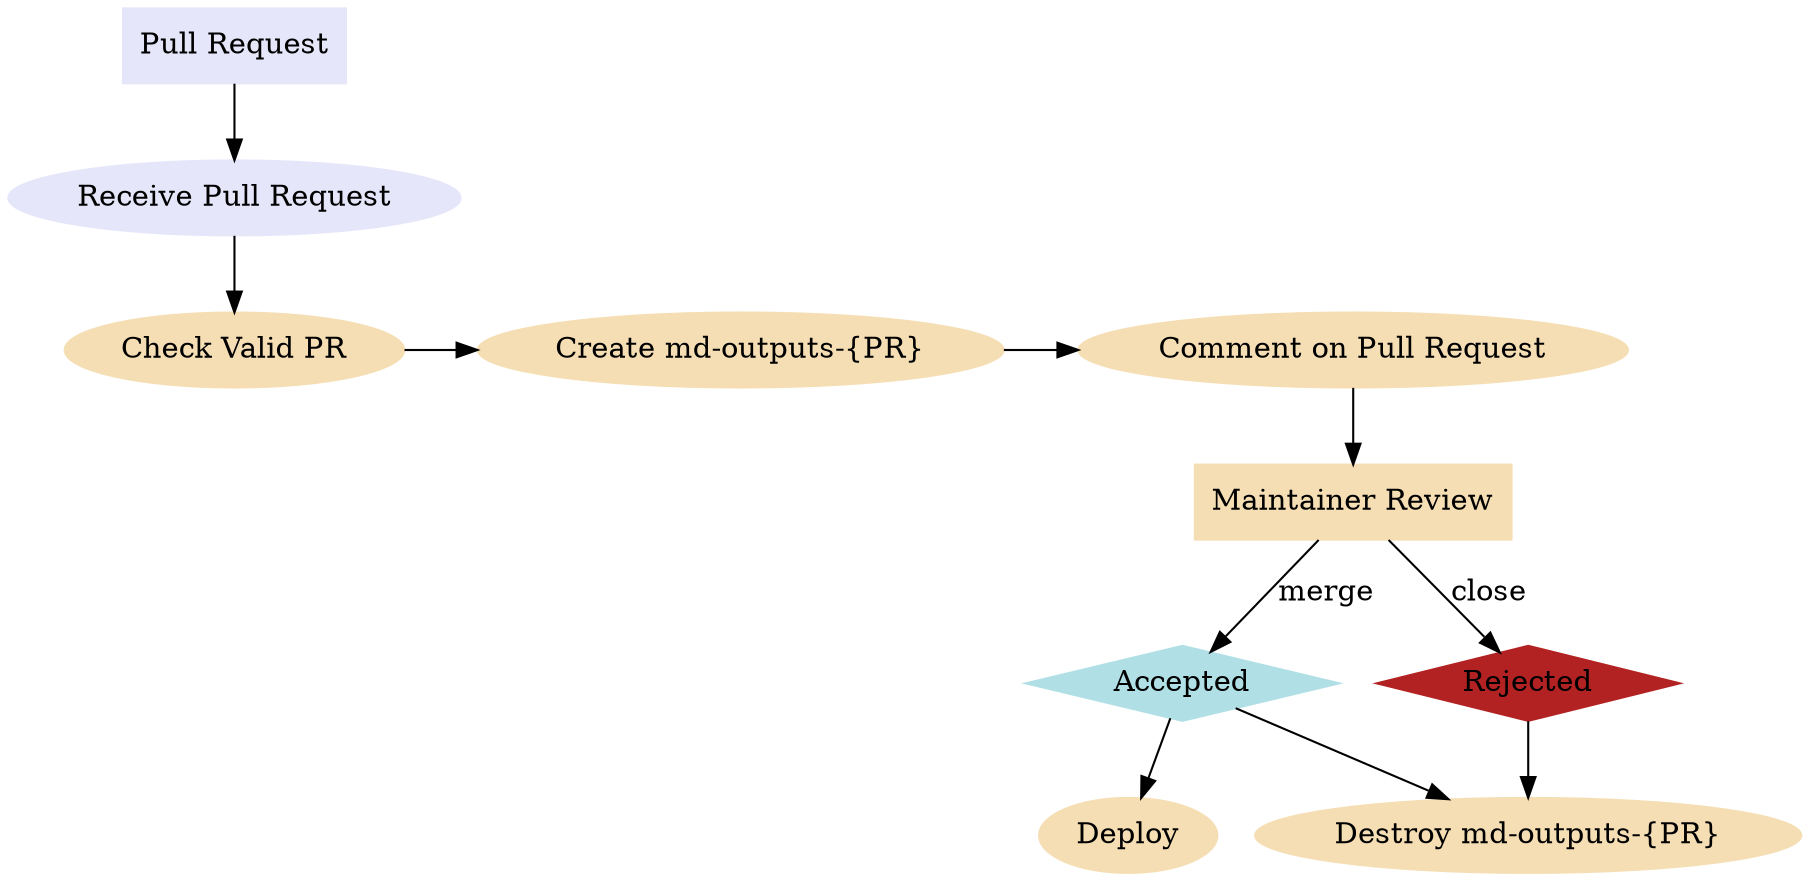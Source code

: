 digraph "Pull Request Workflow" {
    node [style="filled" color="lavender", shape="ellipse"]
    pr [label="Pull Request", shape="box"]
    receive [label="Receive Pull Request"]
    node [color="wheat"]
    validate [label="Check Valid PR"]
    branch [label="Create md-outputs-{PR}"]
    comment [label="Comment on Pull Request"]
    deploy [label="Deploy"]
    destroy [label="Destroy md-outputs-{PR}"]
    review [label="Maintainer Review", shape="box"]
    accept [label="Accepted", shape="diamond", color="powderblue"]
    reject [label="Rejected", shape="diamond", color="firebrick"]
    
    {rank=same; validate, branch, comment}
    {rank=same; accept, reject}
    
    pr -> receive
    receive -> validate
    validate -> branch
    branch -> comment
    comment -> review
    review -> accept [label="merge"]
    review -> reject [label="close"]
    accept -> deploy
    accept -> destroy
    reject -> destroy
}
